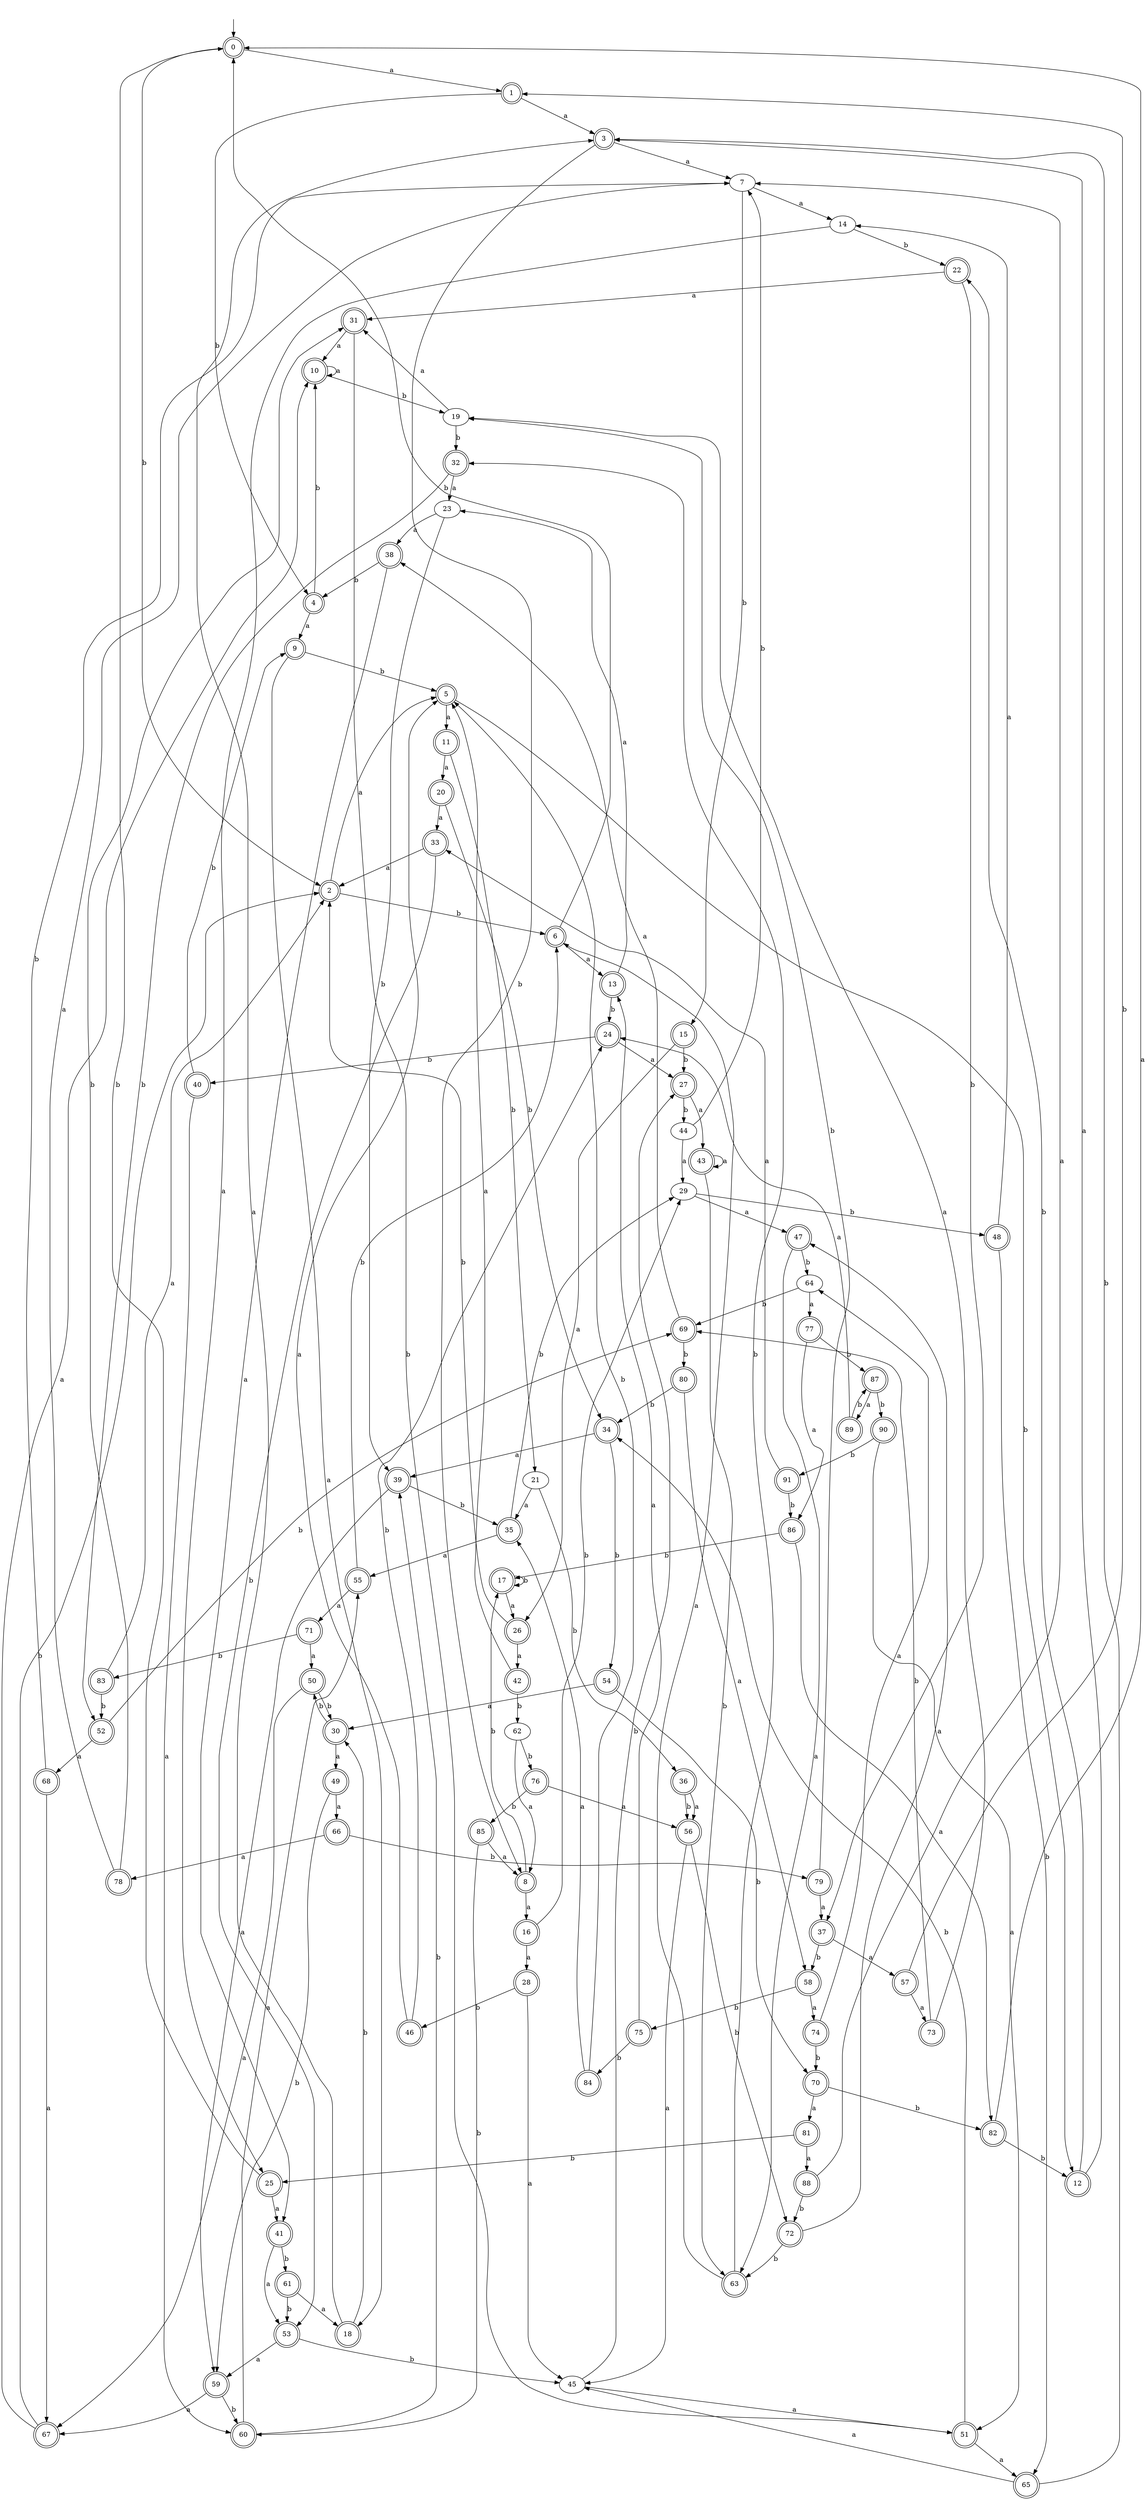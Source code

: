 digraph RandomDFA {
  __start0 [label="", shape=none];
  __start0 -> 0 [label=""];
  0 [shape=circle] [shape=doublecircle]
  0 -> 1 [label="a"]
  0 -> 2 [label="b"]
  1 [shape=doublecircle]
  1 -> 3 [label="a"]
  1 -> 4 [label="b"]
  2 [shape=doublecircle]
  2 -> 5 [label="a"]
  2 -> 6 [label="b"]
  3 [shape=doublecircle]
  3 -> 7 [label="a"]
  3 -> 8 [label="b"]
  4 [shape=doublecircle]
  4 -> 9 [label="a"]
  4 -> 10 [label="b"]
  5 [shape=doublecircle]
  5 -> 11 [label="a"]
  5 -> 12 [label="b"]
  6 [shape=doublecircle]
  6 -> 13 [label="a"]
  6 -> 0 [label="b"]
  7
  7 -> 14 [label="a"]
  7 -> 15 [label="b"]
  8 [shape=doublecircle]
  8 -> 16 [label="a"]
  8 -> 17 [label="b"]
  9 [shape=doublecircle]
  9 -> 18 [label="a"]
  9 -> 5 [label="b"]
  10 [shape=doublecircle]
  10 -> 10 [label="a"]
  10 -> 19 [label="b"]
  11 [shape=doublecircle]
  11 -> 20 [label="a"]
  11 -> 21 [label="b"]
  12 [shape=doublecircle]
  12 -> 3 [label="a"]
  12 -> 22 [label="b"]
  13 [shape=doublecircle]
  13 -> 23 [label="a"]
  13 -> 24 [label="b"]
  14
  14 -> 25 [label="a"]
  14 -> 22 [label="b"]
  15 [shape=doublecircle]
  15 -> 26 [label="a"]
  15 -> 27 [label="b"]
  16 [shape=doublecircle]
  16 -> 28 [label="a"]
  16 -> 29 [label="b"]
  17 [shape=doublecircle]
  17 -> 26 [label="a"]
  17 -> 17 [label="b"]
  18 [shape=doublecircle]
  18 -> 3 [label="a"]
  18 -> 30 [label="b"]
  19
  19 -> 31 [label="a"]
  19 -> 32 [label="b"]
  20 [shape=doublecircle]
  20 -> 33 [label="a"]
  20 -> 34 [label="b"]
  21
  21 -> 35 [label="a"]
  21 -> 36 [label="b"]
  22 [shape=doublecircle]
  22 -> 31 [label="a"]
  22 -> 37 [label="b"]
  23
  23 -> 38 [label="a"]
  23 -> 39 [label="b"]
  24 [shape=doublecircle]
  24 -> 27 [label="a"]
  24 -> 40 [label="b"]
  25 [shape=doublecircle]
  25 -> 41 [label="a"]
  25 -> 0 [label="b"]
  26 [shape=doublecircle]
  26 -> 42 [label="a"]
  26 -> 2 [label="b"]
  27 [shape=doublecircle]
  27 -> 43 [label="a"]
  27 -> 44 [label="b"]
  28 [shape=doublecircle]
  28 -> 45 [label="a"]
  28 -> 46 [label="b"]
  29
  29 -> 47 [label="a"]
  29 -> 48 [label="b"]
  30 [shape=doublecircle]
  30 -> 49 [label="a"]
  30 -> 50 [label="b"]
  31 [shape=doublecircle]
  31 -> 10 [label="a"]
  31 -> 51 [label="b"]
  32 [shape=doublecircle]
  32 -> 23 [label="a"]
  32 -> 52 [label="b"]
  33 [shape=doublecircle]
  33 -> 2 [label="a"]
  33 -> 53 [label="b"]
  34 [shape=doublecircle]
  34 -> 39 [label="a"]
  34 -> 54 [label="b"]
  35 [shape=doublecircle]
  35 -> 55 [label="a"]
  35 -> 29 [label="b"]
  36 [shape=doublecircle]
  36 -> 56 [label="a"]
  36 -> 56 [label="b"]
  37 [shape=doublecircle]
  37 -> 57 [label="a"]
  37 -> 58 [label="b"]
  38 [shape=doublecircle]
  38 -> 41 [label="a"]
  38 -> 4 [label="b"]
  39 [shape=doublecircle]
  39 -> 59 [label="a"]
  39 -> 35 [label="b"]
  40 [shape=doublecircle]
  40 -> 60 [label="a"]
  40 -> 9 [label="b"]
  41 [shape=doublecircle]
  41 -> 53 [label="a"]
  41 -> 61 [label="b"]
  42 [shape=doublecircle]
  42 -> 5 [label="a"]
  42 -> 62 [label="b"]
  43 [shape=doublecircle]
  43 -> 43 [label="a"]
  43 -> 63 [label="b"]
  44
  44 -> 29 [label="a"]
  44 -> 7 [label="b"]
  45
  45 -> 51 [label="a"]
  45 -> 27 [label="b"]
  46 [shape=doublecircle]
  46 -> 5 [label="a"]
  46 -> 24 [label="b"]
  47 [shape=doublecircle]
  47 -> 63 [label="a"]
  47 -> 64 [label="b"]
  48 [shape=doublecircle]
  48 -> 14 [label="a"]
  48 -> 65 [label="b"]
  49 [shape=doublecircle]
  49 -> 66 [label="a"]
  49 -> 59 [label="b"]
  50 [shape=doublecircle]
  50 -> 67 [label="a"]
  50 -> 30 [label="b"]
  51 [shape=doublecircle]
  51 -> 65 [label="a"]
  51 -> 34 [label="b"]
  52 [shape=doublecircle]
  52 -> 68 [label="a"]
  52 -> 69 [label="b"]
  53 [shape=doublecircle]
  53 -> 59 [label="a"]
  53 -> 45 [label="b"]
  54 [shape=doublecircle]
  54 -> 30 [label="a"]
  54 -> 70 [label="b"]
  55 [shape=doublecircle]
  55 -> 71 [label="a"]
  55 -> 6 [label="b"]
  56 [shape=doublecircle]
  56 -> 45 [label="a"]
  56 -> 72 [label="b"]
  57 [shape=doublecircle]
  57 -> 73 [label="a"]
  57 -> 1 [label="b"]
  58 [shape=doublecircle]
  58 -> 74 [label="a"]
  58 -> 75 [label="b"]
  59 [shape=doublecircle]
  59 -> 67 [label="a"]
  59 -> 60 [label="b"]
  60 [shape=doublecircle]
  60 -> 55 [label="a"]
  60 -> 39 [label="b"]
  61 [shape=doublecircle]
  61 -> 18 [label="a"]
  61 -> 53 [label="b"]
  62
  62 -> 8 [label="a"]
  62 -> 76 [label="b"]
  63 [shape=doublecircle]
  63 -> 6 [label="a"]
  63 -> 32 [label="b"]
  64
  64 -> 77 [label="a"]
  64 -> 69 [label="b"]
  65 [shape=doublecircle]
  65 -> 45 [label="a"]
  65 -> 3 [label="b"]
  66 [shape=doublecircle]
  66 -> 78 [label="a"]
  66 -> 79 [label="b"]
  67 [shape=doublecircle]
  67 -> 10 [label="a"]
  67 -> 2 [label="b"]
  68 [shape=doublecircle]
  68 -> 67 [label="a"]
  68 -> 7 [label="b"]
  69 [shape=doublecircle]
  69 -> 38 [label="a"]
  69 -> 80 [label="b"]
  70 [shape=doublecircle]
  70 -> 81 [label="a"]
  70 -> 82 [label="b"]
  71 [shape=doublecircle]
  71 -> 50 [label="a"]
  71 -> 83 [label="b"]
  72 [shape=doublecircle]
  72 -> 47 [label="a"]
  72 -> 63 [label="b"]
  73 [shape=doublecircle]
  73 -> 19 [label="a"]
  73 -> 69 [label="b"]
  74 [shape=doublecircle]
  74 -> 64 [label="a"]
  74 -> 70 [label="b"]
  75 [shape=doublecircle]
  75 -> 13 [label="a"]
  75 -> 84 [label="b"]
  76 [shape=doublecircle]
  76 -> 56 [label="a"]
  76 -> 85 [label="b"]
  77 [shape=doublecircle]
  77 -> 86 [label="a"]
  77 -> 87 [label="b"]
  78 [shape=doublecircle]
  78 -> 7 [label="a"]
  78 -> 31 [label="b"]
  79 [shape=doublecircle]
  79 -> 37 [label="a"]
  79 -> 19 [label="b"]
  80 [shape=doublecircle]
  80 -> 58 [label="a"]
  80 -> 34 [label="b"]
  81 [shape=doublecircle]
  81 -> 88 [label="a"]
  81 -> 25 [label="b"]
  82 [shape=doublecircle]
  82 -> 0 [label="a"]
  82 -> 12 [label="b"]
  83 [shape=doublecircle]
  83 -> 2 [label="a"]
  83 -> 52 [label="b"]
  84 [shape=doublecircle]
  84 -> 35 [label="a"]
  84 -> 5 [label="b"]
  85 [shape=doublecircle]
  85 -> 8 [label="a"]
  85 -> 60 [label="b"]
  86 [shape=doublecircle]
  86 -> 82 [label="a"]
  86 -> 17 [label="b"]
  87 [shape=doublecircle]
  87 -> 89 [label="a"]
  87 -> 90 [label="b"]
  88 [shape=doublecircle]
  88 -> 7 [label="a"]
  88 -> 72 [label="b"]
  89 [shape=doublecircle]
  89 -> 24 [label="a"]
  89 -> 87 [label="b"]
  90 [shape=doublecircle]
  90 -> 51 [label="a"]
  90 -> 91 [label="b"]
  91 [shape=doublecircle]
  91 -> 33 [label="a"]
  91 -> 86 [label="b"]
}
